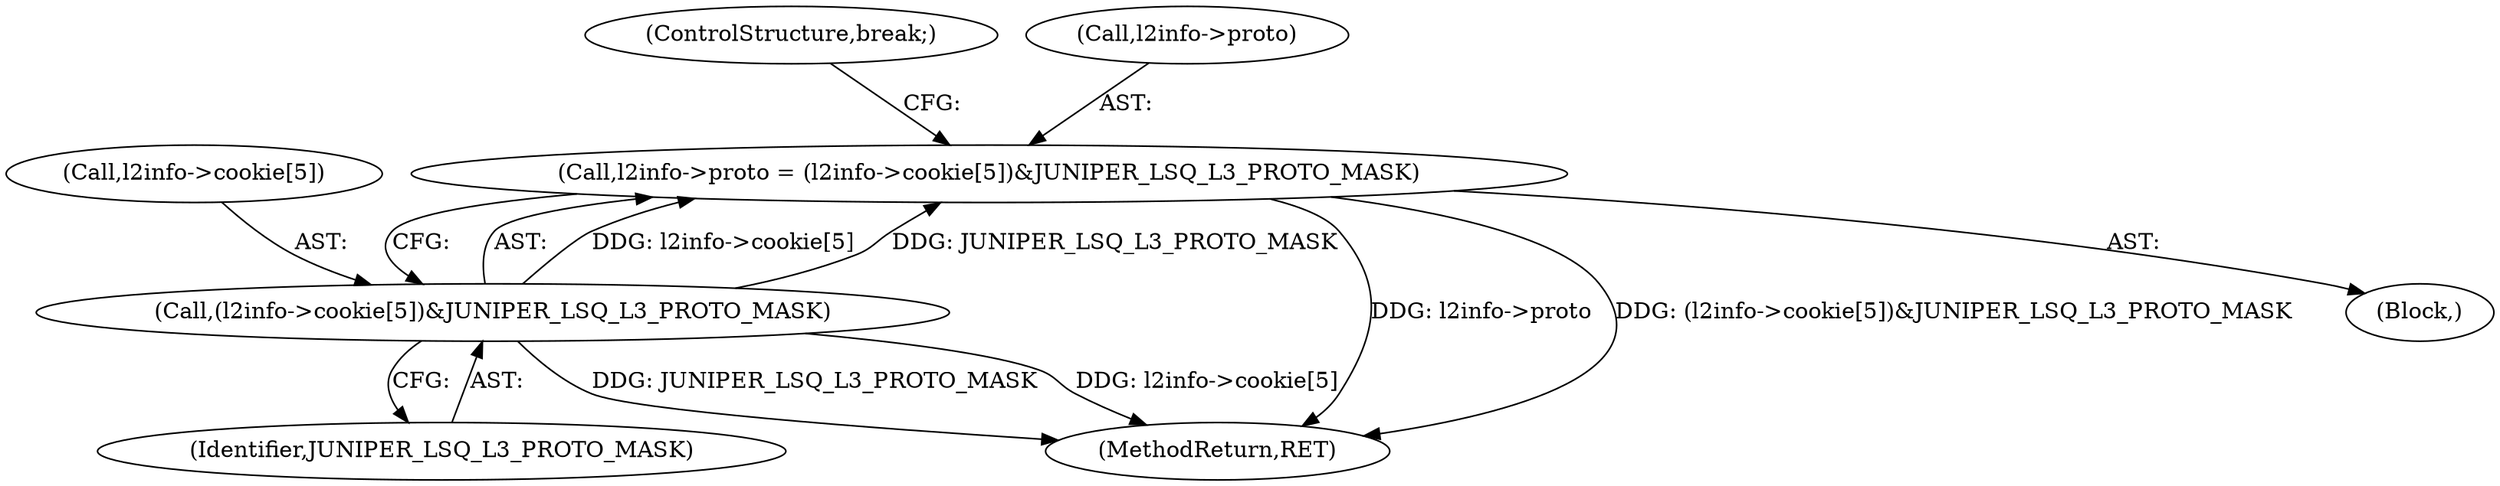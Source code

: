 digraph "0_tcpdump_42073d54c53a496be40ae84152bbfe2c923ac7bc@pointer" {
"1000856" [label="(Call,l2info->proto = (l2info->cookie[5])&JUNIPER_LSQ_L3_PROTO_MASK)"];
"1000860" [label="(Call,(l2info->cookie[5])&JUNIPER_LSQ_L3_PROTO_MASK)"];
"1000867" [label="(ControlStructure,break;)"];
"1000802" [label="(Block,)"];
"1000856" [label="(Call,l2info->proto = (l2info->cookie[5])&JUNIPER_LSQ_L3_PROTO_MASK)"];
"1000866" [label="(Identifier,JUNIPER_LSQ_L3_PROTO_MASK)"];
"1000860" [label="(Call,(l2info->cookie[5])&JUNIPER_LSQ_L3_PROTO_MASK)"];
"1000861" [label="(Call,l2info->cookie[5])"];
"1001075" [label="(MethodReturn,RET)"];
"1000857" [label="(Call,l2info->proto)"];
"1000856" -> "1000802"  [label="AST: "];
"1000856" -> "1000860"  [label="CFG: "];
"1000857" -> "1000856"  [label="AST: "];
"1000860" -> "1000856"  [label="AST: "];
"1000867" -> "1000856"  [label="CFG: "];
"1000856" -> "1001075"  [label="DDG: l2info->proto"];
"1000856" -> "1001075"  [label="DDG: (l2info->cookie[5])&JUNIPER_LSQ_L3_PROTO_MASK"];
"1000860" -> "1000856"  [label="DDG: l2info->cookie[5]"];
"1000860" -> "1000856"  [label="DDG: JUNIPER_LSQ_L3_PROTO_MASK"];
"1000860" -> "1000866"  [label="CFG: "];
"1000861" -> "1000860"  [label="AST: "];
"1000866" -> "1000860"  [label="AST: "];
"1000860" -> "1001075"  [label="DDG: JUNIPER_LSQ_L3_PROTO_MASK"];
"1000860" -> "1001075"  [label="DDG: l2info->cookie[5]"];
}
